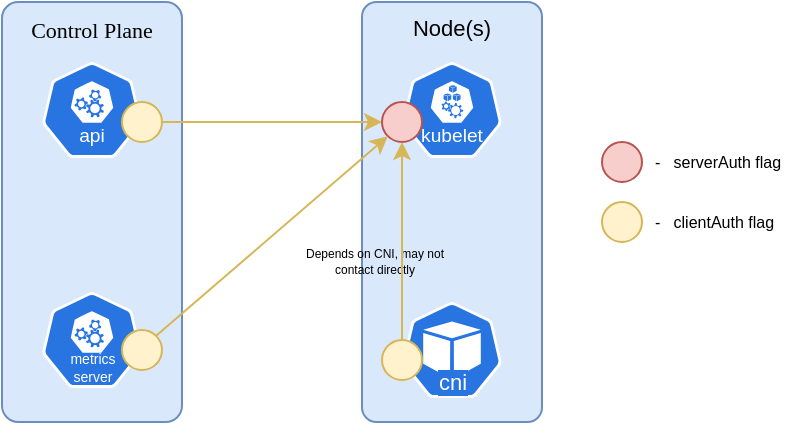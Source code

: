 <mxfile version="28.2.5">
  <diagram name="Page-1" id="6w3Nn8mPZokH5K6b7TAQ">
    <mxGraphModel dx="684" dy="512" grid="1" gridSize="10" guides="1" tooltips="1" connect="1" arrows="1" fold="1" page="1" pageScale="1" pageWidth="827" pageHeight="1169" math="0" shadow="0">
      <root>
        <mxCell id="0" />
        <mxCell id="1" parent="0" />
        <mxCell id="zOuMPL_r7VEr6dwzE8yM-20" value="c" style="rounded=0;whiteSpace=wrap;html=1;strokeColor=none;" parent="1" vertex="1">
          <mxGeometry x="439" y="580" width="110" height="22" as="geometry" />
        </mxCell>
        <mxCell id="zOuMPL_r7VEr6dwzE8yM-19" value="" style="rounded=0;whiteSpace=wrap;html=1;strokeColor=none;" parent="1" vertex="1">
          <mxGeometry x="580" y="525" width="110" height="60" as="geometry" />
        </mxCell>
        <mxCell id="OOeiIcqSMya32nPRaJqt-1" value="&lt;font style=&quot;font-size: 11px;&quot;&gt;Control Plane&lt;/font&gt;" style="rounded=1;whiteSpace=wrap;html=1;fillColor=#dae8fc;strokeColor=#6c8ebf;verticalAlign=top;fontFamily=Verdana;arcSize=9;" parent="1" vertex="1">
          <mxGeometry x="290" y="460" width="90" height="210" as="geometry" />
        </mxCell>
        <mxCell id="OOeiIcqSMya32nPRaJqt-2" value="Node(s)" style="rounded=1;whiteSpace=wrap;html=1;fillColor=#dae8fc;strokeColor=#6c8ebf;verticalAlign=top;arcSize=8;fontSize=11;" parent="1" vertex="1">
          <mxGeometry x="470" y="460" width="90" height="210" as="geometry" />
        </mxCell>
        <mxCell id="OOeiIcqSMya32nPRaJqt-13" value="cni" style="aspect=fixed;sketch=0;html=1;dashed=0;whitespace=wrap;verticalLabelPosition=middle;verticalAlign=bottom;fillColor=#2875E2;strokeColor=#ffffff;points=[[0.005,0.63,0],[0.1,0.2,0],[0.9,0.2,0],[0.5,0,0],[0.995,0.63,0],[0.72,0.99,0],[0.5,1,0],[0.28,0.99,0]];shape=mxgraph.kubernetes.icon2;prIcon=pod;rounded=1;labelPosition=center;align=center;fontSize=11;fontColor=#FFFFFF;labelBackgroundColor=#2875E2;spacingBottom=-1;" parent="1" vertex="1">
          <mxGeometry x="490" y="610" width="50" height="48" as="geometry" />
        </mxCell>
        <mxCell id="OOeiIcqSMya32nPRaJqt-27" value="" style="aspect=fixed;sketch=0;html=1;dashed=0;whitespace=wrap;verticalLabelPosition=bottom;verticalAlign=top;fillColor=#2875E2;strokeColor=#ffffff;points=[[0.005,0.63,0],[0.1,0.2,0],[0.9,0.2,0],[0.5,0,0],[0.995,0.63,0],[0.72,0.99,0],[0.5,1,0],[0.28,0.99,0]];shape=mxgraph.kubernetes.icon2;kubernetesLabel=1;prIcon=kubelet;rounded=1;" parent="1" vertex="1">
          <mxGeometry x="490" y="490" width="50" height="48" as="geometry" />
        </mxCell>
        <mxCell id="OOeiIcqSMya32nPRaJqt-29" value="" style="aspect=fixed;sketch=0;html=1;dashed=0;whitespace=wrap;verticalLabelPosition=bottom;verticalAlign=top;fillColor=#2875E2;strokeColor=#ffffff;points=[[0.005,0.63,0],[0.1,0.2,0],[0.9,0.2,0],[0.5,0,0],[0.995,0.63,0],[0.72,0.99,0],[0.5,1,0],[0.28,0.99,0]];shape=mxgraph.kubernetes.icon2;kubernetesLabel=1;prIcon=api;rounded=1;" parent="1" vertex="1">
          <mxGeometry x="310" y="490" width="50" height="48" as="geometry" />
        </mxCell>
        <mxCell id="zOuMPL_r7VEr6dwzE8yM-2" value="Depends on CNI, may not&lt;div&gt;contact directly&lt;/div&gt;" style="text;html=1;align=center;verticalAlign=middle;resizable=0;points=[];autosize=1;strokeColor=none;fillColor=none;fontSize=6;" parent="1" vertex="1">
          <mxGeometry x="431" y="575" width="90" height="30" as="geometry" />
        </mxCell>
        <mxCell id="zOuMPL_r7VEr6dwzE8yM-3" value="" style="endArrow=classic;html=1;rounded=0;fillColor=#fff2cc;strokeColor=#d6b656;entryX=0;entryY=0.5;entryDx=0;entryDy=0;exitX=1;exitY=0.5;exitDx=0;exitDy=0;" parent="1" source="TY_CA1awpfbYfhrSxAFU-2" target="zOuMPL_r7VEr6dwzE8yM-4" edge="1">
          <mxGeometry width="50" height="50" relative="1" as="geometry">
            <mxPoint x="390" y="510" as="sourcePoint" />
            <mxPoint x="440" y="480" as="targetPoint" />
          </mxGeometry>
        </mxCell>
        <mxCell id="zOuMPL_r7VEr6dwzE8yM-4" value="" style="ellipse;whiteSpace=wrap;html=1;aspect=fixed;fontSize=8;fillColor=#f8cecc;strokeColor=#b85450;" parent="1" vertex="1">
          <mxGeometry x="480" y="510" width="20" height="20" as="geometry" />
        </mxCell>
        <mxCell id="zOuMPL_r7VEr6dwzE8yM-5" value="&amp;nbsp; -&amp;nbsp; &amp;nbsp;serverAuth flag" style="ellipse;html=1;aspect=fixed;fontSize=8;fillColor=#f8cecc;strokeColor=#b85450;labelPosition=right;verticalLabelPosition=middle;align=left;verticalAlign=middle;" parent="1" vertex="1">
          <mxGeometry x="590" y="530" width="20" height="20" as="geometry" />
        </mxCell>
        <mxCell id="zOuMPL_r7VEr6dwzE8yM-11" value="" style="ellipse;whiteSpace=wrap;html=1;aspect=fixed;fontSize=8;fillColor=#fff2cc;strokeColor=#d6b656;" parent="1" vertex="1">
          <mxGeometry x="480" y="629" width="20" height="20" as="geometry" />
        </mxCell>
        <mxCell id="zOuMPL_r7VEr6dwzE8yM-12" value="&amp;nbsp; -&amp;nbsp; &amp;nbsp;clientAuth flag" style="ellipse;html=1;aspect=fixed;fontSize=8;fillColor=#fff2cc;strokeColor=#d6b656;labelPosition=right;verticalLabelPosition=middle;align=left;verticalAlign=middle;" parent="1" vertex="1">
          <mxGeometry x="590" y="560" width="20" height="20" as="geometry" />
        </mxCell>
        <mxCell id="zOuMPL_r7VEr6dwzE8yM-14" value="" style="endArrow=classic;html=1;rounded=0;exitX=0.5;exitY=0;exitDx=0;exitDy=0;fillColor=#fff2cc;strokeColor=#d6b656;entryX=0.5;entryY=1;entryDx=0;entryDy=0;" parent="1" source="zOuMPL_r7VEr6dwzE8yM-11" target="zOuMPL_r7VEr6dwzE8yM-4" edge="1">
          <mxGeometry width="50" height="50" relative="1" as="geometry">
            <mxPoint x="596" y="616" as="sourcePoint" />
            <mxPoint x="410" y="530" as="targetPoint" />
          </mxGeometry>
        </mxCell>
        <mxCell id="TY_CA1awpfbYfhrSxAFU-2" value="" style="ellipse;whiteSpace=wrap;html=1;aspect=fixed;fontSize=8;fillColor=#fff2cc;strokeColor=#d6b656;" vertex="1" parent="1">
          <mxGeometry x="350" y="510" width="20" height="20" as="geometry" />
        </mxCell>
        <mxCell id="TY_CA1awpfbYfhrSxAFU-5" value="" style="group" vertex="1" connectable="0" parent="1">
          <mxGeometry x="310" y="605" width="50" height="53" as="geometry" />
        </mxCell>
        <mxCell id="OOeiIcqSMya32nPRaJqt-31" value="" style="aspect=fixed;sketch=0;html=1;dashed=0;whitespace=wrap;verticalLabelPosition=bottom;verticalAlign=top;fillColor=#2875E2;strokeColor=#ffffff;points=[[0.005,0.63,0],[0.1,0.2,0],[0.9,0.2,0],[0.5,0,0],[0.995,0.63,0],[0.72,0.99,0],[0.5,1,0],[0.28,0.99,0]];shape=mxgraph.kubernetes.icon2;kubernetesLabel=1;prIcon=sched;rounded=1;" parent="TY_CA1awpfbYfhrSxAFU-5" vertex="1">
          <mxGeometry width="50" height="48" as="geometry" />
        </mxCell>
        <mxCell id="TY_CA1awpfbYfhrSxAFU-4" value="" style="whiteSpace=wrap;html=1;fillColor=#2875E2;strokeColor=none;" vertex="1" parent="TY_CA1awpfbYfhrSxAFU-5">
          <mxGeometry x="10" y="31" width="30" height="10" as="geometry" />
        </mxCell>
        <mxCell id="TY_CA1awpfbYfhrSxAFU-3" value="metrics&lt;div&gt;server&lt;/div&gt;" style="text;html=1;align=center;verticalAlign=middle;resizable=0;points=[];autosize=1;strokeColor=none;fillColor=none;fontColor=#FFFFFF;labelBackgroundColor=none;fontSize=7;" vertex="1" parent="TY_CA1awpfbYfhrSxAFU-5">
          <mxGeometry y="23" width="50" height="30" as="geometry" />
        </mxCell>
        <mxCell id="TY_CA1awpfbYfhrSxAFU-6" value="" style="ellipse;whiteSpace=wrap;html=1;aspect=fixed;fontSize=8;fillColor=#fff2cc;strokeColor=#d6b656;" vertex="1" parent="1">
          <mxGeometry x="350" y="624" width="20" height="20" as="geometry" />
        </mxCell>
        <mxCell id="TY_CA1awpfbYfhrSxAFU-7" value="" style="endArrow=classic;html=1;rounded=0;fillColor=#fff2cc;strokeColor=#d6b656;entryX=0;entryY=1;entryDx=0;entryDy=0;exitX=1;exitY=0;exitDx=0;exitDy=0;" edge="1" parent="1" source="TY_CA1awpfbYfhrSxAFU-6" target="zOuMPL_r7VEr6dwzE8yM-4">
          <mxGeometry width="50" height="50" relative="1" as="geometry">
            <mxPoint x="470" y="550" as="sourcePoint" />
            <mxPoint x="580" y="550" as="targetPoint" />
          </mxGeometry>
        </mxCell>
      </root>
    </mxGraphModel>
  </diagram>
</mxfile>
